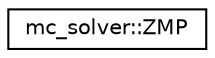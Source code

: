 digraph "Graphical Class Hierarchy"
{
 // INTERACTIVE_SVG=YES
  edge [fontname="Helvetica",fontsize="10",labelfontname="Helvetica",labelfontsize="10"];
  node [fontname="Helvetica",fontsize="10",shape=record];
  rankdir="LR";
  Node0 [label="mc_solver::ZMP",height=0.2,width=0.4,color="black", fillcolor="white", style="filled",URL="$structmc__solver_1_1ZMP.html"];
}
